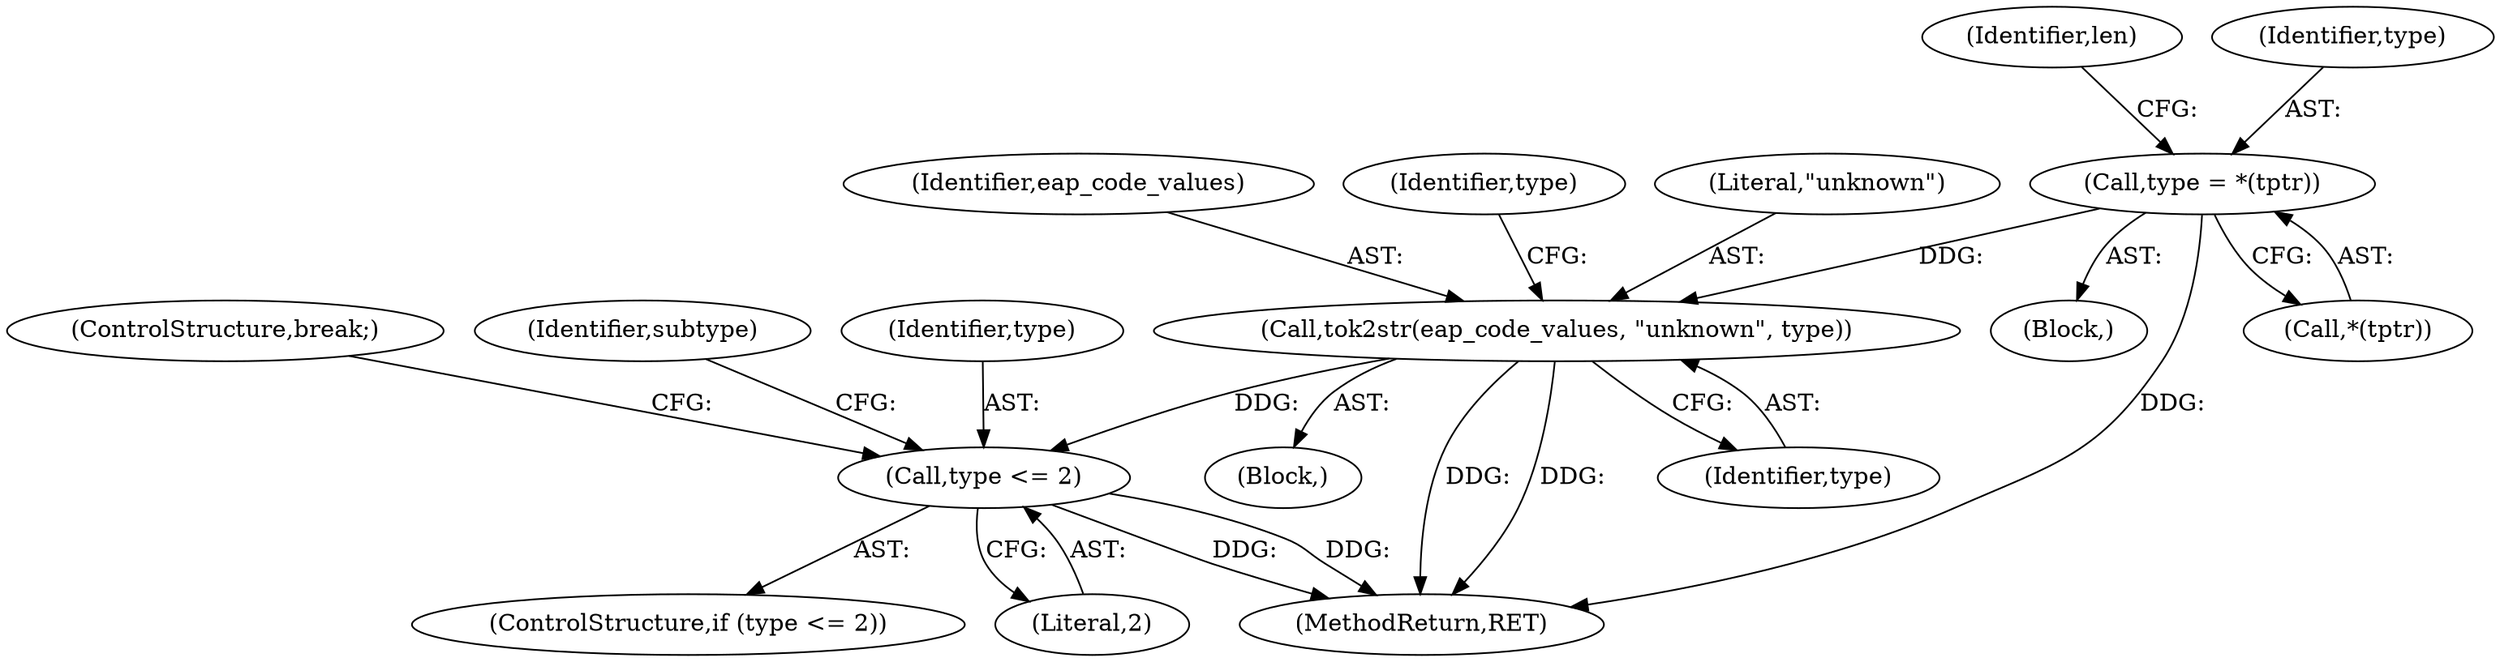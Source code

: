 digraph "0_tcpdump_985122081165753c7442bd7824c473eb9ff56308@pointer" {
"1000205" [label="(Call,type = *(tptr))"];
"1000221" [label="(Call,tok2str(eap_code_values, \"unknown\", type))"];
"1000238" [label="(Call,type <= 2)"];
"1000457" [label="(ControlStructure,break;)"];
"1000203" [label="(Block,)"];
"1000220" [label="(Block,)"];
"1000237" [label="(ControlStructure,if (type <= 2))"];
"1000468" [label="(MethodReturn,RET)"];
"1000207" [label="(Call,*(tptr))"];
"1000222" [label="(Identifier,eap_code_values)"];
"1000221" [label="(Call,tok2str(eap_code_values, \"unknown\", type))"];
"1000240" [label="(Literal,2)"];
"1000243" [label="(Identifier,subtype)"];
"1000205" [label="(Call,type = *(tptr))"];
"1000239" [label="(Identifier,type)"];
"1000238" [label="(Call,type <= 2)"];
"1000226" [label="(Identifier,type)"];
"1000224" [label="(Identifier,type)"];
"1000210" [label="(Identifier,len)"];
"1000223" [label="(Literal,\"unknown\")"];
"1000206" [label="(Identifier,type)"];
"1000205" -> "1000203"  [label="AST: "];
"1000205" -> "1000207"  [label="CFG: "];
"1000206" -> "1000205"  [label="AST: "];
"1000207" -> "1000205"  [label="AST: "];
"1000210" -> "1000205"  [label="CFG: "];
"1000205" -> "1000468"  [label="DDG: "];
"1000205" -> "1000221"  [label="DDG: "];
"1000221" -> "1000220"  [label="AST: "];
"1000221" -> "1000224"  [label="CFG: "];
"1000222" -> "1000221"  [label="AST: "];
"1000223" -> "1000221"  [label="AST: "];
"1000224" -> "1000221"  [label="AST: "];
"1000226" -> "1000221"  [label="CFG: "];
"1000221" -> "1000468"  [label="DDG: "];
"1000221" -> "1000468"  [label="DDG: "];
"1000221" -> "1000238"  [label="DDG: "];
"1000238" -> "1000237"  [label="AST: "];
"1000238" -> "1000240"  [label="CFG: "];
"1000239" -> "1000238"  [label="AST: "];
"1000240" -> "1000238"  [label="AST: "];
"1000243" -> "1000238"  [label="CFG: "];
"1000457" -> "1000238"  [label="CFG: "];
"1000238" -> "1000468"  [label="DDG: "];
"1000238" -> "1000468"  [label="DDG: "];
}
